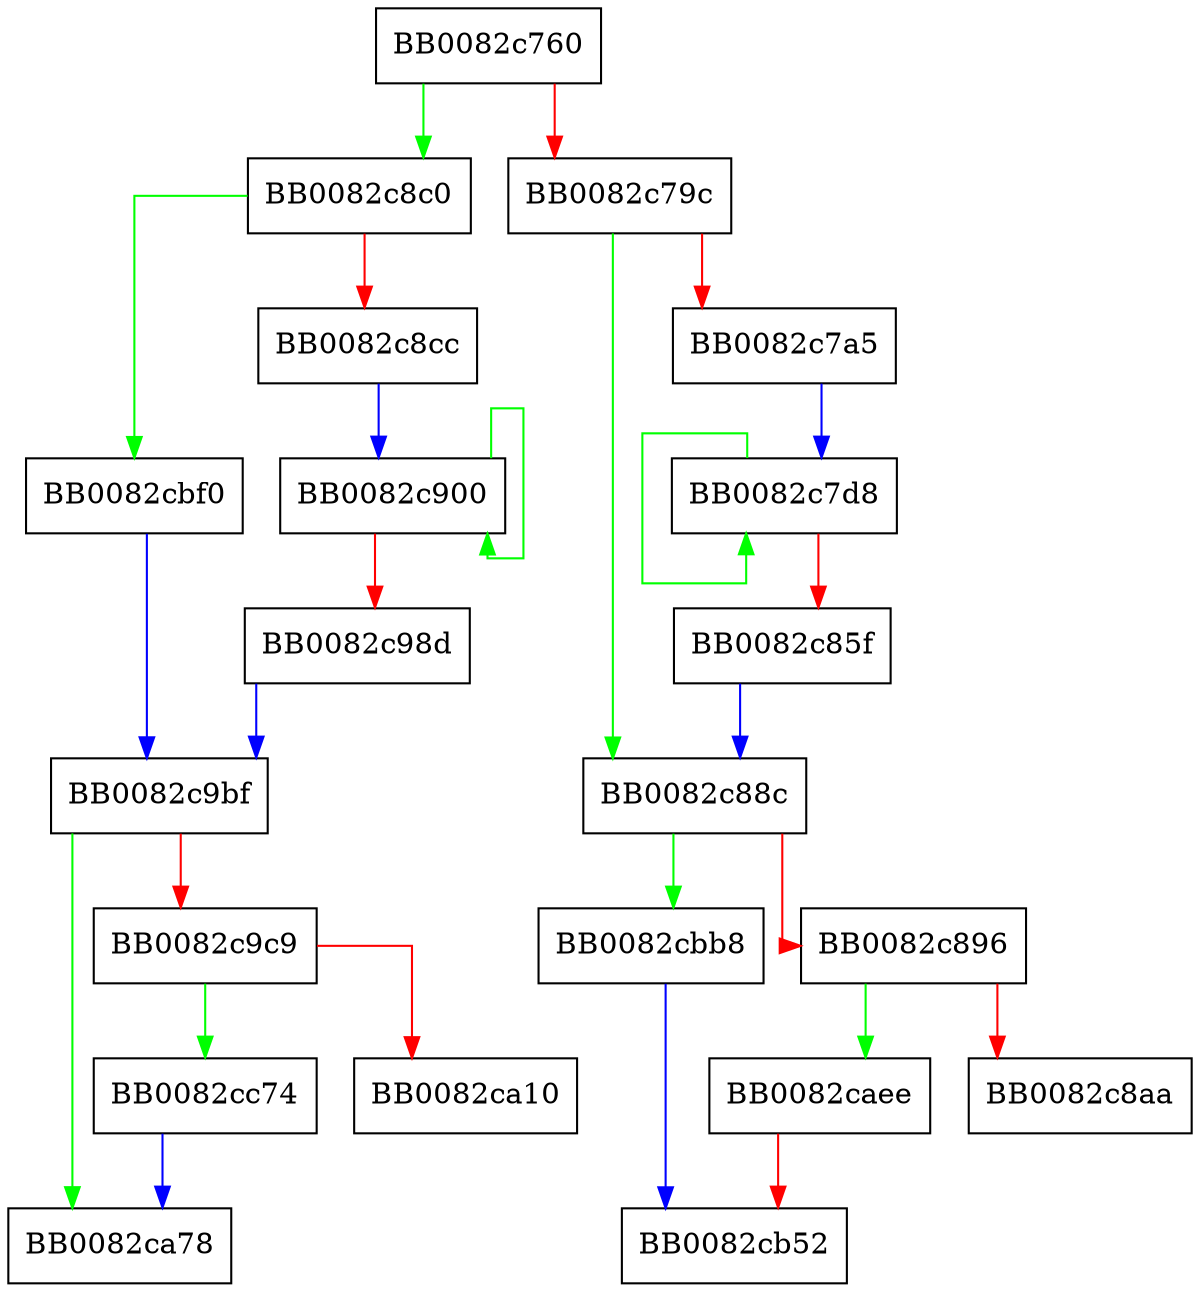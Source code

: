 digraph RC2_cbc_encrypt {
  node [shape="box"];
  graph [splines=ortho];
  BB0082c760 -> BB0082c8c0 [color="green"];
  BB0082c760 -> BB0082c79c [color="red"];
  BB0082c79c -> BB0082c88c [color="green"];
  BB0082c79c -> BB0082c7a5 [color="red"];
  BB0082c7a5 -> BB0082c7d8 [color="blue"];
  BB0082c7d8 -> BB0082c7d8 [color="green"];
  BB0082c7d8 -> BB0082c85f [color="red"];
  BB0082c85f -> BB0082c88c [color="blue"];
  BB0082c88c -> BB0082cbb8 [color="green"];
  BB0082c88c -> BB0082c896 [color="red"];
  BB0082c896 -> BB0082caee [color="green"];
  BB0082c896 -> BB0082c8aa [color="red"];
  BB0082c8c0 -> BB0082cbf0 [color="green"];
  BB0082c8c0 -> BB0082c8cc [color="red"];
  BB0082c8cc -> BB0082c900 [color="blue"];
  BB0082c900 -> BB0082c900 [color="green"];
  BB0082c900 -> BB0082c98d [color="red"];
  BB0082c98d -> BB0082c9bf [color="blue"];
  BB0082c9bf -> BB0082ca78 [color="green"];
  BB0082c9bf -> BB0082c9c9 [color="red"];
  BB0082c9c9 -> BB0082cc74 [color="green"];
  BB0082c9c9 -> BB0082ca10 [color="red"];
  BB0082caee -> BB0082cb52 [color="red"];
  BB0082cbb8 -> BB0082cb52 [color="blue"];
  BB0082cbf0 -> BB0082c9bf [color="blue"];
  BB0082cc74 -> BB0082ca78 [color="blue"];
}
